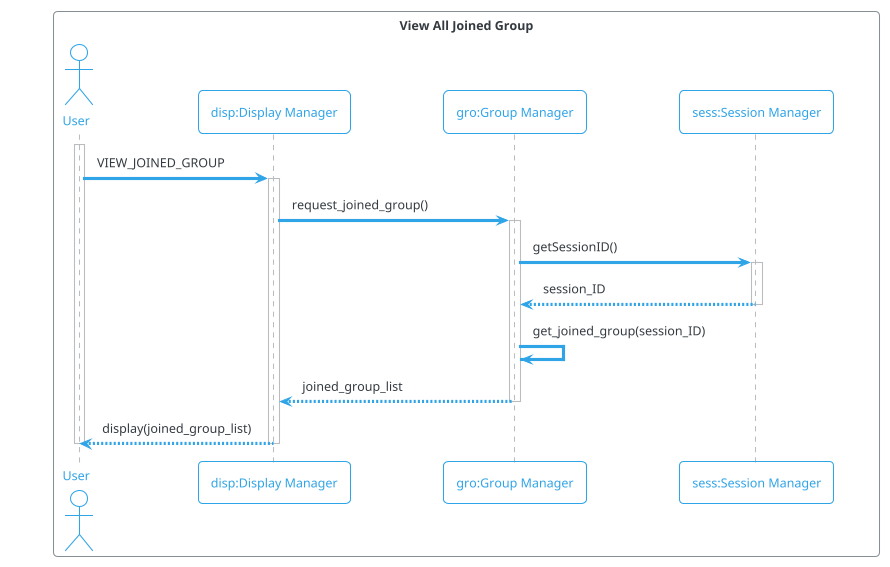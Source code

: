 @startuml
!theme cerulean-outline
box "View All Joined Group"
actor "User" as user
participant "disp:Display Manager" as disp
participant "gro:Group Manager" as gro
participant "sess:Session Manager" as sess
end box
activate user
user -> disp ++ : VIEW_JOINED_GROUP
disp -> gro ++ : request_joined_group()
gro -> sess ++ : getSessionID()
sess --> gro -- : session_ID
gro -> gro : get_joined_group(session_ID)
gro --> disp -- : joined_group_list
disp --> user -- : display(joined_group_list) 
deactivate user
@enduml